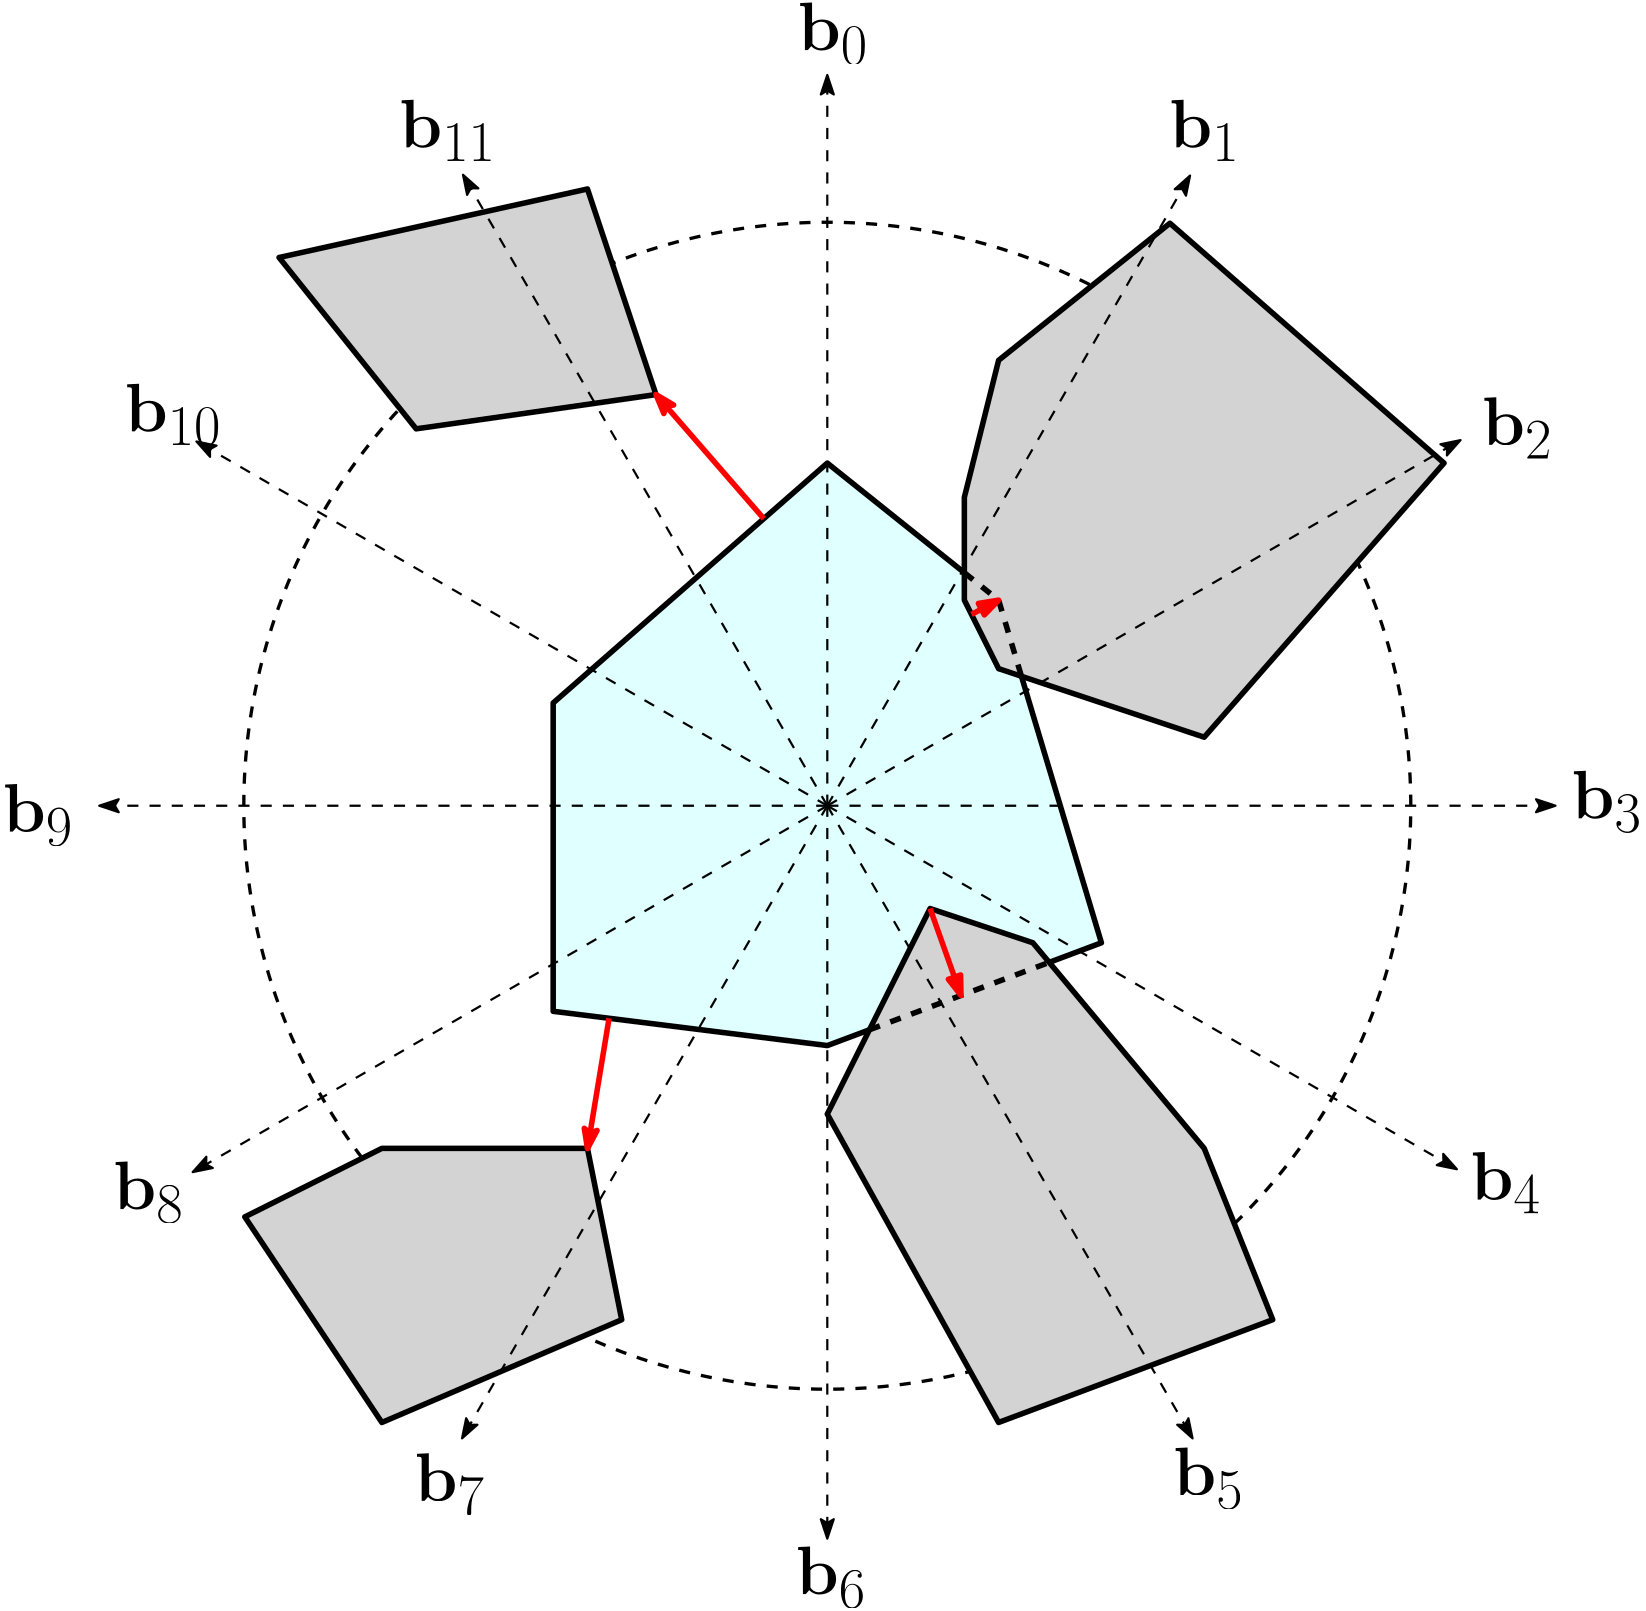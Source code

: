 <?xml version="1.0"?>
<!DOCTYPE ipe SYSTEM "ipe.dtd">
<ipe version="70005" creator="Ipe 7.1.1">
<info created="D:20130903161257" modified="D:20130903164123"/>
<ipestyle name="basic">
<symbol name="arrow/arc(spx)">
<path stroke="sym-stroke" fill="sym-stroke" pen="sym-pen">
0 0 m
-1 0.333 l
-1 -0.333 l
h
</path>
</symbol>
<symbol name="arrow/farc(spx)">
<path stroke="sym-stroke" fill="white" pen="sym-pen">
0 0 m
-1 0.333 l
-1 -0.333 l
h
</path>
</symbol>
<symbol name="mark/circle(sx)" transformations="translations">
<path fill="sym-stroke">
0.6 0 0 0.6 0 0 e
0.4 0 0 0.4 0 0 e
</path>
</symbol>
<symbol name="mark/disk(sx)" transformations="translations">
<path fill="sym-stroke">
0.6 0 0 0.6 0 0 e
</path>
</symbol>
<symbol name="mark/fdisk(sfx)" transformations="translations">
<group>
<path fill="sym-fill">
0.5 0 0 0.5 0 0 e
</path>
<path fill="sym-stroke" fillrule="eofill">
0.6 0 0 0.6 0 0 e
0.4 0 0 0.4 0 0 e
</path>
</group>
</symbol>
<symbol name="mark/box(sx)" transformations="translations">
<path fill="sym-stroke" fillrule="eofill">
-0.6 -0.6 m
0.6 -0.6 l
0.6 0.6 l
-0.6 0.6 l
h
-0.4 -0.4 m
0.4 -0.4 l
0.4 0.4 l
-0.4 0.4 l
h
</path>
</symbol>
<symbol name="mark/square(sx)" transformations="translations">
<path fill="sym-stroke">
-0.6 -0.6 m
0.6 -0.6 l
0.6 0.6 l
-0.6 0.6 l
h
</path>
</symbol>
<symbol name="mark/fsquare(sfx)" transformations="translations">
<group>
<path fill="sym-fill">
-0.5 -0.5 m
0.5 -0.5 l
0.5 0.5 l
-0.5 0.5 l
h
</path>
<path fill="sym-stroke" fillrule="eofill">
-0.6 -0.6 m
0.6 -0.6 l
0.6 0.6 l
-0.6 0.6 l
h
-0.4 -0.4 m
0.4 -0.4 l
0.4 0.4 l
-0.4 0.4 l
h
</path>
</group>
</symbol>
<symbol name="mark/cross(sx)" transformations="translations">
<group>
<path fill="sym-stroke">
-0.43 -0.57 m
0.57 0.43 l
0.43 0.57 l
-0.57 -0.43 l
h
</path>
<path fill="sym-stroke">
-0.43 0.57 m
0.57 -0.43 l
0.43 -0.57 l
-0.57 0.43 l
h
</path>
</group>
</symbol>
<symbol name="arrow/fnormal(spx)">
<path stroke="sym-stroke" fill="white" pen="sym-pen">
0 0 m
-1 0.333 l
-1 -0.333 l
h
</path>
</symbol>
<symbol name="arrow/pointed(spx)">
<path stroke="sym-stroke" fill="sym-stroke" pen="sym-pen">
0 0 m
-1 0.333 l
-0.8 0 l
-1 -0.333 l
h
</path>
</symbol>
<symbol name="arrow/fpointed(spx)">
<path stroke="sym-stroke" fill="white" pen="sym-pen">
0 0 m
-1 0.333 l
-0.8 0 l
-1 -0.333 l
h
</path>
</symbol>
<symbol name="arrow/linear(spx)">
<path stroke="sym-stroke" pen="sym-pen">
-1 0.333 m
0 0 l
-1 -0.333 l
</path>
</symbol>
<symbol name="arrow/fdouble(spx)">
<path stroke="sym-stroke" fill="white" pen="sym-pen">
0 0 m
-1 0.333 l
-1 -0.333 l
h
-1 0 m
-2 0.333 l
-2 -0.333 l
h
</path>
</symbol>
<symbol name="arrow/double(spx)">
<path stroke="sym-stroke" fill="sym-stroke" pen="sym-pen">
0 0 m
-1 0.333 l
-1 -0.333 l
h
-1 0 m
-2 0.333 l
-2 -0.333 l
h
</path>
</symbol>
<pen name="heavier" value="0.8"/>
<pen name="fat" value="1.2"/>
<pen name="ultrafat" value="2"/>
<symbolsize name="large" value="5"/>
<symbolsize name="small" value="2"/>
<symbolsize name="tiny" value="1.1"/>
<arrowsize name="large" value="10"/>
<arrowsize name="small" value="5"/>
<arrowsize name="tiny" value="3"/>
<color name="red" value="1 0 0"/>
<color name="green" value="0 1 0"/>
<color name="blue" value="0 0 1"/>
<color name="yellow" value="1 1 0"/>
<color name="orange" value="1 0.647 0"/>
<color name="gold" value="1 0.843 0"/>
<color name="purple" value="0.627 0.125 0.941"/>
<color name="gray" value="0.745"/>
<color name="brown" value="0.647 0.165 0.165"/>
<color name="navy" value="0 0 0.502"/>
<color name="pink" value="1 0.753 0.796"/>
<color name="seagreen" value="0.18 0.545 0.341"/>
<color name="turquoise" value="0.251 0.878 0.816"/>
<color name="violet" value="0.933 0.51 0.933"/>
<color name="darkblue" value="0 0 0.545"/>
<color name="darkcyan" value="0 0.545 0.545"/>
<color name="darkgray" value="0.663"/>
<color name="darkgreen" value="0 0.392 0"/>
<color name="darkmagenta" value="0.545 0 0.545"/>
<color name="darkorange" value="1 0.549 0"/>
<color name="darkred" value="0.545 0 0"/>
<color name="lightblue" value="0.678 0.847 0.902"/>
<color name="lightcyan" value="0.878 1 1"/>
<color name="lightgray" value="0.827"/>
<color name="lightgreen" value="0.565 0.933 0.565"/>
<color name="lightyellow" value="1 1 0.878"/>
<dashstyle name="dashed" value="[4] 0"/>
<dashstyle name="dotted" value="[1 3] 0"/>
<dashstyle name="dash dotted" value="[4 2 1 2] 0"/>
<dashstyle name="dash dot dotted" value="[4 2 1 2 1 2] 0"/>
<textsize name="large" value="\large"/>
<textsize name="Large" value="\Large"/>
<textsize name="LARGE" value="\LARGE"/>
<textsize name="huge" value="\huge"/>
<textsize name="Huge" value="\Huge"/>
<textsize name="small" value="\small"/>
<textsize name="footnote" value="\footnotesize"/>
<textsize name="tiny" value="\tiny"/>
<textstyle name="center" begin="\begin{center}" end="\end{center}"/>
<textstyle name="itemize" begin="\begin{itemize}" end="\end{itemize}"/>
<textstyle name="item" begin="\begin{itemize}\item{}" end="\end{itemize}"/>
<gridsize name="4 pts" value="4"/>
<gridsize name="8 pts (~3 mm)" value="8"/>
<gridsize name="16 pts (~6 mm)" value="16"/>
<gridsize name="32 pts (~12 mm)" value="32"/>
<gridsize name="10 pts (~3.5 mm)" value="10"/>
<gridsize name="20 pts (~7 mm)" value="20"/>
<gridsize name="14 pts (~5 mm)" value="14"/>
<gridsize name="28 pts (~10 mm)" value="28"/>
<gridsize name="56 pts (~20 mm)" value="56"/>
<anglesize name="90 deg" value="90"/>
<anglesize name="60 deg" value="60"/>
<anglesize name="45 deg" value="45"/>
<anglesize name="30 deg" value="30"/>
<anglesize name="22.5 deg" value="22.5"/>
<tiling name="falling" angle="-60" step="4" width="1"/>
<tiling name="rising" angle="30" step="4" width="1"/>
</ipestyle>
<ipestyle name="transparency">
<opacity name="75%" value="0.75"/>
<opacity name="50%" value="0.5"/>
<opacity name="25%" value="0.25"/>
<opacity name="10%" value="0.1"/>
<opacity name="20%" value="0.2"/>
<opacity name="30%" value="0.3"/>
<opacity name="40%" value="0.4"/>
<opacity name="60%" value="0.6"/>
<opacity name="70%" value="0.7"/>
<opacity name="80%" value="0.8"/>
<opacity name="90%" value="0.9"/>
</ipestyle>
<page>
<layer name="alpha"/>
<view layers="alpha" active="alpha"/>
<path layer="alpha" matrix="0.770931 0 0 0.770931 78.1582 81.1244" stroke="black" dash="dashed" pen="fat">
272.47 0 0 272.47 288 544 e
</path>
<path matrix="0.770931 0 0 0.770931 78.1582 81.1244" stroke="black" fill="lightcyan" pen="ultrafat">
288 704 m
368 640 l
416 480 l
288 432 l
160 448 l
160 592 l
h
</path>
<path matrix="0.770931 0 0 0.770931 78.1582 81.1244" stroke="black" fill="lightgray" pen="ultrafat">
448 816 m
368 752 l
352 688 l
352 640 l
368 608 l
464 576 l
576 704 l
h
</path>
<path matrix="0.770931 0 0 0.770931 78.1582 81.1244" stroke="black" fill="lightgray" pen="ultrafat">
336 496 m
384 480 l
464 384 l
496 304 l
368 256 l
288 400 l
h
</path>
<path matrix="0.770931 0 0 0.770931 78.1582 81.1244" stroke="black" fill="lightgray" pen="ultrafat">
16 352 m
80 384 l
176 384 l
192 304 l
80 256 l
h
</path>
<path matrix="0.770931 0 0 0.770931 78.1582 81.1244" stroke="black" fill="lightgray" pen="ultrafat">
32 800 m
96 720 l
208 736 l
176 832 l
h
</path>
<path matrix="0.770931 0 0 0.967114 78.1582 -25.5993" stroke="black" dash="dashed" pen="heavier" arrow="pointed/normal">
288 544 m
288 816 l
</path>
<path matrix="0.970036 0 0 0.970036 20.816 -27.1887" stroke="black" dash="dashed" pen="heavier" arrow="pointed/normal">
288 544 m
288 272 l
</path>
<path matrix="0.963571 0 0 0.963571 22.6779 -23.6718" stroke="black" dash="dashed" pen="heavier" arrow="pointed/normal">
288 544 m
16 544 l
</path>
<path matrix="0.963771 0 0 0.963771 22.6204 -23.7804" stroke="black" dash="dashed" pen="heavier" arrow="pointed/normal">
288 544 m
560 544 l
</path>
<path matrix="0.966105 0 0 0.966105 21.9482 -25.0502" stroke="black" dash="dashed" pen="heavier" arrow="pointed/normal">
288 544 m
523.966 680.235 l
</path>
<path matrix="0.958599 0 0 0.961381 24.1099 -22.4804" stroke="black" dash="dashed" pen="heavier" arrow="pointed/normal">
288 544 m
424.235 779.966 l
</path>
<path matrix="0.962608 0 0 0.962608 22.9551 -23.1481" stroke="black" dash="dashed" pen="heavier" arrow="pointed/normal">
288 544 m
151.765 779.966 l
</path>
<path matrix="0.962459 0 0 0.962459 22.998 -23.0671" stroke="black" dash="dashed" pen="heavier" arrow="pointed/normal">
288 544 m
52.0339 680.235 l
</path>
<path matrix="0.968156 0 0 0.968156 21.3575 -26.1658" stroke="black" dash="dashed" pen="heavier" arrow="pointed/normal">
288 544 m
52.0339 407.765 l
</path>
<path matrix="0.965135 0 0 0.965135 22.2276 -24.5224" stroke="black" dash="dashed" pen="heavier" arrow="pointed/normal">
288 544 m
151.765 308.034 l
</path>
<path matrix="0.965176 0 0 0.965176 22.2156 -24.5451" stroke="black" dash="dashed" pen="heavier" arrow="pointed/normal">
288 544 m
424.235 308.034 l
</path>
<path matrix="0.960526 0 0 0.960526 23.5547 -22.0156" stroke="black" dash="dashed" pen="heavier" arrow="pointed/normal">
288 544 m
523.966 407.765 l
</path>
<path matrix="0.770931 0 0 0.770931 78.1582 81.1244" stroke="red" pen="ultrafat" arrow="pointed/normal">
258.333 678.041 m
208 736 l
</path>
<path matrix="0.770931 0 0 0.770931 78.1582 81.1244" stroke="black" cap="1">
248.941 688.856 m
248.941 688.856 l
</path>
<path matrix="0.770931 0 0 0.770931 78.1582 81.1244" stroke="red" pen="ultrafat" arrow="pointed/normal">
186.098 444.738 m
176.021 383.896 l
</path>
<path matrix="0.770931 0 0 0.770931 78.1582 81.1244" stroke="black" dash="dashed" pen="ultrafat">
307.692 439.385 m
391.619 470.857 l
</path>
<path matrix="0.770931 0 0 0.770931 78.1582 81.1244" stroke="black" dash="dashed" pen="ultrafat">
352 652.8 m
368 640 l
378.667 604.444 l
</path>
<path matrix="0.770931 0 0 0.770931 78.1582 81.1244" stroke="red" pen="ultrafat" arrow="normal/normal">
355.323 633.354 m
368 640 l
</path>
<path matrix="0.770931 0 0 0.770931 78.1582 81.1244" stroke="red" pen="ultrafat" arrow="normal/normal">
336 496 m
350.433 455.412 l
</path>
<text matrix="0.905006 0 0 0.905006 27.3355 24.2757" transformations="translations" pos="289.69 826.604" stroke="black" type="label" width="25.466" height="17.215" depth="4.78" valign="baseline" size="Huge">$\mathbf b_0$</text>
<text matrix="0.905006 0 0 0.905006 161.145 -10.7208" transformations="translations" pos="289.69 826.604" stroke="black" type="label" width="25.466" height="17.215" depth="4.78" valign="baseline" size="Huge">$\mathbf b_1$</text>
<text matrix="0.905006 0 0 0.905006 273.682 -117.768" transformations="translations" pos="289.69 826.604" stroke="black" type="label" width="25.466" height="17.215" depth="4.78" valign="baseline" size="Huge">$\mathbf b_2$</text>
<text matrix="0.905006 0 0 0.905006 305.934 -252.264" transformations="translations" pos="289.69 826.604" stroke="black" type="label" width="25.466" height="17.215" depth="4.78" valign="baseline" size="Huge">$\mathbf b_3$</text>
<text matrix="0.905006 0 0 0.905006 269.565 -389.504" transformations="translations" pos="289.69 826.604" stroke="black" type="label" width="25.466" height="17.215" depth="4.78" valign="baseline" size="Huge">$\mathbf b_4$</text>
<text matrix="0.905006 0 0 0.905006 162.518 -495.865" transformations="translations" pos="289.69 826.604" stroke="black" type="label" width="25.466" height="17.215" depth="4.78" valign="baseline" size="Huge">$\mathbf b_5$</text>
<text matrix="0.905006 0 0 0.905006 26.6499 -531.548" transformations="translations" pos="289.69 826.604" stroke="black" type="label" width="25.466" height="17.215" depth="4.78" valign="baseline" size="Huge">$\mathbf b_6$</text>
<text matrix="0.905006 0 0 0.905006 -110.59 -497.924" transformations="translations" pos="289.69 826.604" stroke="black" type="label" width="25.466" height="17.215" depth="4.78" valign="baseline" size="Huge">$\mathbf b_7$</text>
<text matrix="0.905006 0 0 0.905006 -219.01 -392.935" transformations="translations" pos="289.69 826.604" stroke="black" type="label" width="25.466" height="17.215" depth="4.78" valign="baseline" size="Huge">$\mathbf b_8$</text>
<text matrix="0.905006 0 0 0.905006 -258.81 -257.067" transformations="translations" pos="289.69 826.604" stroke="black" type="label" width="25.466" height="17.215" depth="4.78" valign="baseline" size="Huge">$\mathbf b_9$</text>
<text matrix="0.905006 0 0 0.905006 -214.893 -112.965" transformations="translations" pos="289.69 826.604" stroke="black" type="label" width="34.942" height="17.215" depth="4.78" valign="baseline" size="Huge">$\mathbf b_{10}$</text>
<text matrix="0.905006 0 0 0.905006 -116.08 -10.7212" transformations="translations" pos="289.69 826.604" stroke="black" type="label" width="34.942" height="17.215" depth="4.78" valign="baseline" size="Huge">$\mathbf b_{11}$</text>
</page>
</ipe>
